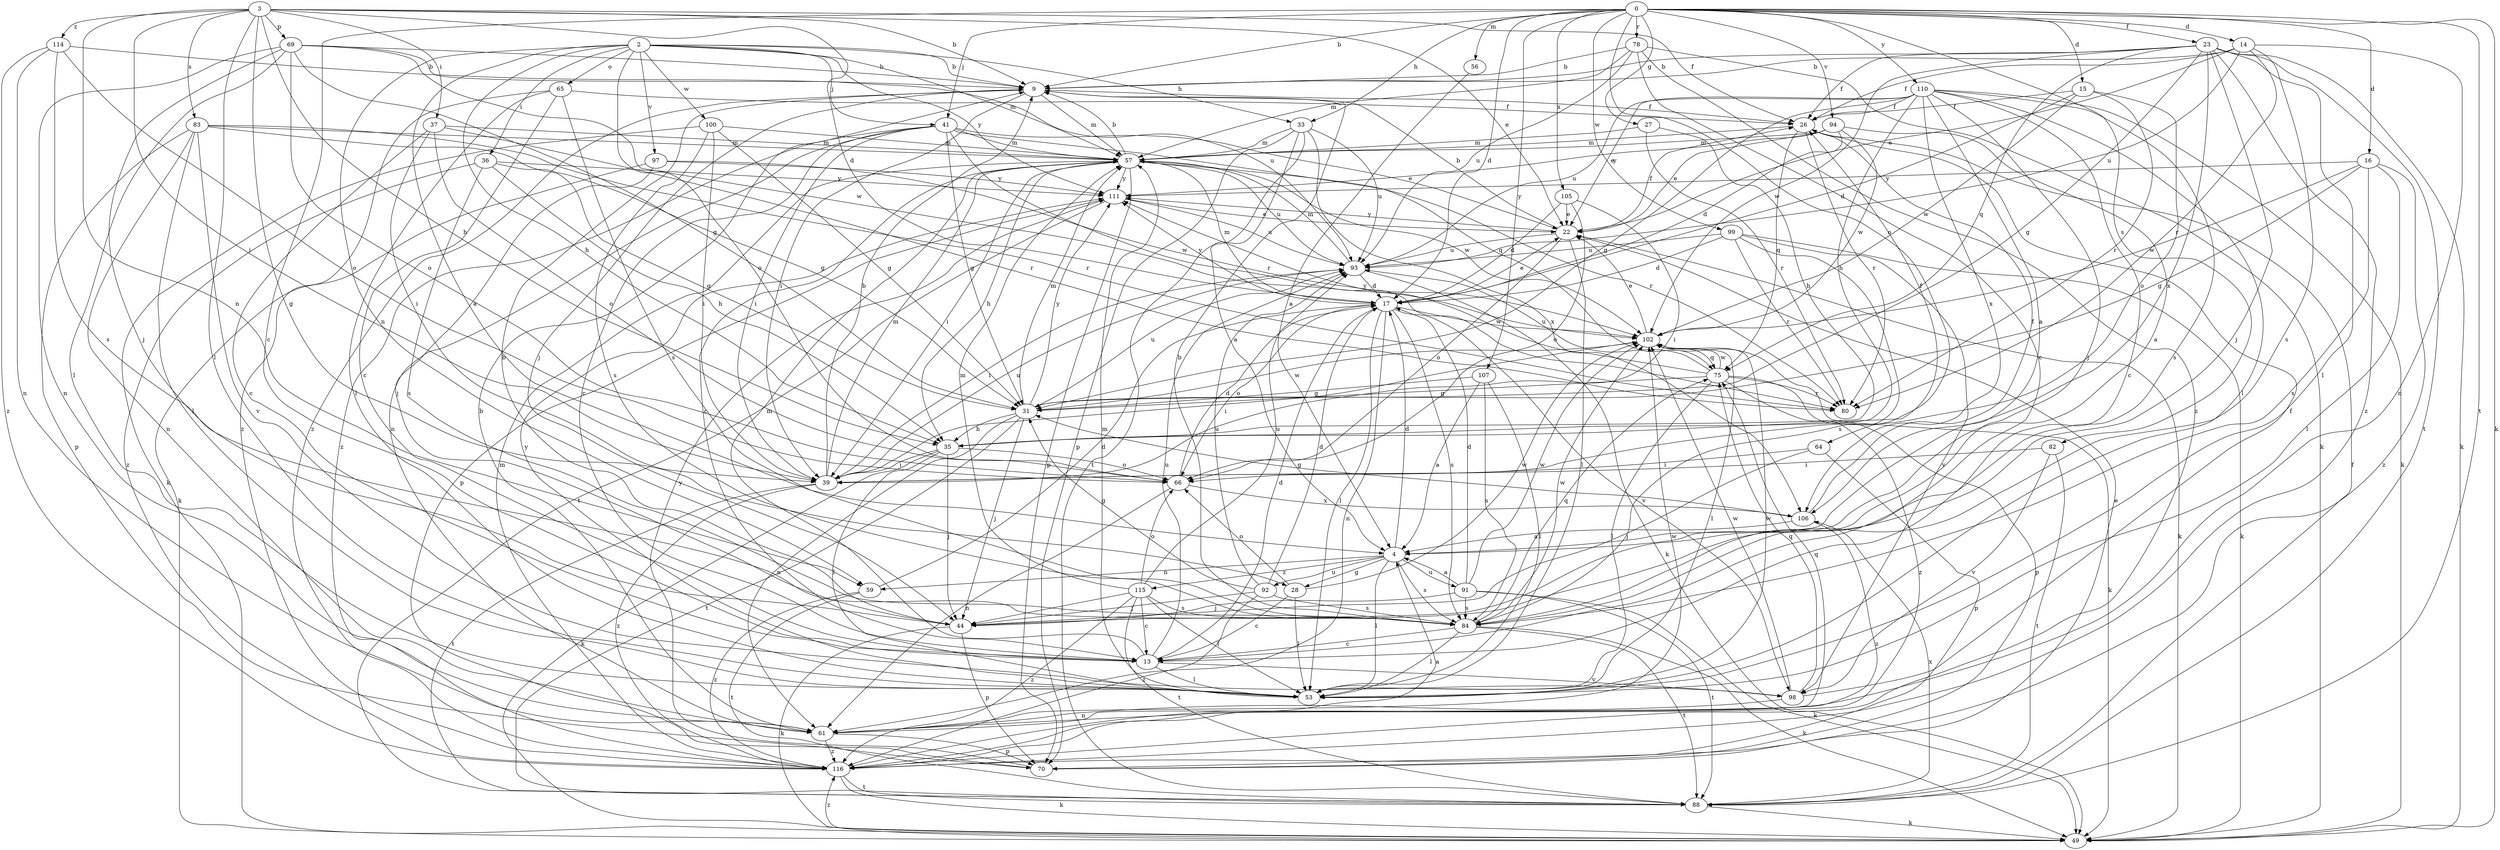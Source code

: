 strict digraph  {
0;
2;
3;
4;
9;
13;
14;
15;
16;
17;
22;
23;
26;
27;
28;
31;
33;
35;
36;
37;
39;
41;
44;
49;
53;
56;
57;
59;
61;
64;
65;
66;
69;
70;
75;
78;
80;
82;
83;
84;
88;
91;
92;
93;
94;
97;
98;
99;
100;
102;
105;
106;
107;
110;
111;
114;
115;
116;
0 -> 9  [label=b];
0 -> 13  [label=c];
0 -> 14  [label=d];
0 -> 15  [label=d];
0 -> 16  [label=d];
0 -> 17  [label=d];
0 -> 23  [label=f];
0 -> 27  [label=g];
0 -> 33  [label=h];
0 -> 41  [label=j];
0 -> 49  [label=k];
0 -> 56  [label=m];
0 -> 64  [label=o];
0 -> 78  [label=r];
0 -> 82  [label=s];
0 -> 88  [label=t];
0 -> 94  [label=v];
0 -> 99  [label=w];
0 -> 105  [label=x];
0 -> 107  [label=y];
0 -> 110  [label=y];
2 -> 4  [label=a];
2 -> 9  [label=b];
2 -> 33  [label=h];
2 -> 35  [label=h];
2 -> 36  [label=i];
2 -> 41  [label=j];
2 -> 57  [label=m];
2 -> 59  [label=n];
2 -> 65  [label=o];
2 -> 66  [label=o];
2 -> 97  [label=v];
2 -> 100  [label=w];
2 -> 111  [label=y];
3 -> 9  [label=b];
3 -> 17  [label=d];
3 -> 22  [label=e];
3 -> 26  [label=f];
3 -> 28  [label=g];
3 -> 35  [label=h];
3 -> 37  [label=i];
3 -> 39  [label=i];
3 -> 53  [label=l];
3 -> 59  [label=n];
3 -> 69  [label=p];
3 -> 83  [label=s];
3 -> 114  [label=z];
4 -> 17  [label=d];
4 -> 28  [label=g];
4 -> 53  [label=l];
4 -> 59  [label=n];
4 -> 84  [label=s];
4 -> 91  [label=u];
4 -> 92  [label=u];
4 -> 115  [label=z];
9 -> 26  [label=f];
9 -> 39  [label=i];
9 -> 44  [label=j];
9 -> 57  [label=m];
9 -> 116  [label=z];
13 -> 17  [label=d];
13 -> 53  [label=l];
13 -> 57  [label=m];
13 -> 93  [label=u];
13 -> 98  [label=v];
14 -> 9  [label=b];
14 -> 22  [label=e];
14 -> 26  [label=f];
14 -> 61  [label=n];
14 -> 80  [label=r];
14 -> 84  [label=s];
14 -> 93  [label=u];
15 -> 17  [label=d];
15 -> 26  [label=f];
15 -> 66  [label=o];
15 -> 80  [label=r];
15 -> 102  [label=w];
16 -> 31  [label=g];
16 -> 53  [label=l];
16 -> 84  [label=s];
16 -> 102  [label=w];
16 -> 111  [label=y];
16 -> 116  [label=z];
17 -> 22  [label=e];
17 -> 53  [label=l];
17 -> 57  [label=m];
17 -> 61  [label=n];
17 -> 66  [label=o];
17 -> 84  [label=s];
17 -> 98  [label=v];
17 -> 102  [label=w];
17 -> 111  [label=y];
22 -> 9  [label=b];
22 -> 26  [label=f];
22 -> 49  [label=k];
22 -> 53  [label=l];
22 -> 66  [label=o];
22 -> 93  [label=u];
22 -> 111  [label=y];
23 -> 9  [label=b];
23 -> 26  [label=f];
23 -> 31  [label=g];
23 -> 44  [label=j];
23 -> 49  [label=k];
23 -> 53  [label=l];
23 -> 75  [label=q];
23 -> 88  [label=t];
23 -> 102  [label=w];
23 -> 106  [label=x];
23 -> 116  [label=z];
26 -> 57  [label=m];
26 -> 75  [label=q];
26 -> 80  [label=r];
27 -> 35  [label=h];
27 -> 57  [label=m];
27 -> 80  [label=r];
28 -> 13  [label=c];
28 -> 53  [label=l];
28 -> 66  [label=o];
28 -> 102  [label=w];
31 -> 35  [label=h];
31 -> 44  [label=j];
31 -> 57  [label=m];
31 -> 61  [label=n];
31 -> 88  [label=t];
31 -> 93  [label=u];
31 -> 102  [label=w];
31 -> 111  [label=y];
33 -> 4  [label=a];
33 -> 57  [label=m];
33 -> 70  [label=p];
33 -> 88  [label=t];
33 -> 93  [label=u];
33 -> 106  [label=x];
35 -> 26  [label=f];
35 -> 39  [label=i];
35 -> 44  [label=j];
35 -> 49  [label=k];
35 -> 53  [label=l];
35 -> 66  [label=o];
36 -> 31  [label=g];
36 -> 35  [label=h];
36 -> 84  [label=s];
36 -> 111  [label=y];
36 -> 116  [label=z];
37 -> 13  [label=c];
37 -> 39  [label=i];
37 -> 57  [label=m];
37 -> 66  [label=o];
37 -> 80  [label=r];
39 -> 9  [label=b];
39 -> 57  [label=m];
39 -> 88  [label=t];
39 -> 93  [label=u];
39 -> 116  [label=z];
41 -> 13  [label=c];
41 -> 22  [label=e];
41 -> 31  [label=g];
41 -> 39  [label=i];
41 -> 57  [label=m];
41 -> 61  [label=n];
41 -> 75  [label=q];
41 -> 80  [label=r];
41 -> 116  [label=z];
44 -> 9  [label=b];
44 -> 49  [label=k];
44 -> 70  [label=p];
49 -> 116  [label=z];
53 -> 57  [label=m];
53 -> 102  [label=w];
53 -> 111  [label=y];
56 -> 4  [label=a];
57 -> 9  [label=b];
57 -> 13  [label=c];
57 -> 35  [label=h];
57 -> 39  [label=i];
57 -> 70  [label=p];
57 -> 80  [label=r];
57 -> 93  [label=u];
57 -> 102  [label=w];
57 -> 111  [label=y];
59 -> 17  [label=d];
59 -> 88  [label=t];
59 -> 116  [label=z];
61 -> 9  [label=b];
61 -> 70  [label=p];
61 -> 75  [label=q];
61 -> 102  [label=w];
61 -> 116  [label=z];
64 -> 39  [label=i];
64 -> 44  [label=j];
64 -> 70  [label=p];
65 -> 13  [label=c];
65 -> 26  [label=f];
65 -> 53  [label=l];
65 -> 84  [label=s];
65 -> 116  [label=z];
66 -> 17  [label=d];
66 -> 61  [label=n];
66 -> 106  [label=x];
69 -> 9  [label=b];
69 -> 31  [label=g];
69 -> 44  [label=j];
69 -> 53  [label=l];
69 -> 61  [label=n];
69 -> 66  [label=o];
69 -> 93  [label=u];
69 -> 102  [label=w];
70 -> 22  [label=e];
70 -> 111  [label=y];
75 -> 31  [label=g];
75 -> 53  [label=l];
75 -> 70  [label=p];
75 -> 80  [label=r];
75 -> 93  [label=u];
75 -> 102  [label=w];
75 -> 111  [label=y];
75 -> 116  [label=z];
78 -> 9  [label=b];
78 -> 13  [label=c];
78 -> 49  [label=k];
78 -> 57  [label=m];
78 -> 93  [label=u];
78 -> 116  [label=z];
82 -> 39  [label=i];
82 -> 88  [label=t];
82 -> 98  [label=v];
83 -> 31  [label=g];
83 -> 53  [label=l];
83 -> 57  [label=m];
83 -> 61  [label=n];
83 -> 70  [label=p];
83 -> 80  [label=r];
83 -> 98  [label=v];
84 -> 9  [label=b];
84 -> 13  [label=c];
84 -> 49  [label=k];
84 -> 53  [label=l];
84 -> 75  [label=q];
84 -> 88  [label=t];
84 -> 102  [label=w];
88 -> 26  [label=f];
88 -> 49  [label=k];
88 -> 106  [label=x];
91 -> 4  [label=a];
91 -> 17  [label=d];
91 -> 44  [label=j];
91 -> 49  [label=k];
91 -> 84  [label=s];
91 -> 88  [label=t];
91 -> 102  [label=w];
92 -> 17  [label=d];
92 -> 31  [label=g];
92 -> 44  [label=j];
92 -> 84  [label=s];
92 -> 93  [label=u];
92 -> 116  [label=z];
93 -> 17  [label=d];
93 -> 39  [label=i];
93 -> 49  [label=k];
93 -> 57  [label=m];
94 -> 4  [label=a];
94 -> 17  [label=d];
94 -> 22  [label=e];
94 -> 57  [label=m];
94 -> 102  [label=w];
94 -> 111  [label=y];
97 -> 44  [label=j];
97 -> 49  [label=k];
97 -> 102  [label=w];
97 -> 111  [label=y];
98 -> 26  [label=f];
98 -> 61  [label=n];
98 -> 75  [label=q];
98 -> 102  [label=w];
99 -> 17  [label=d];
99 -> 49  [label=k];
99 -> 80  [label=r];
99 -> 84  [label=s];
99 -> 93  [label=u];
99 -> 98  [label=v];
100 -> 31  [label=g];
100 -> 39  [label=i];
100 -> 49  [label=k];
100 -> 57  [label=m];
100 -> 84  [label=s];
102 -> 22  [label=e];
102 -> 39  [label=i];
102 -> 49  [label=k];
102 -> 53  [label=l];
102 -> 75  [label=q];
105 -> 17  [label=d];
105 -> 22  [label=e];
105 -> 39  [label=i];
105 -> 66  [label=o];
106 -> 4  [label=a];
106 -> 26  [label=f];
106 -> 31  [label=g];
106 -> 116  [label=z];
107 -> 4  [label=a];
107 -> 31  [label=g];
107 -> 53  [label=l];
107 -> 84  [label=s];
110 -> 4  [label=a];
110 -> 13  [label=c];
110 -> 22  [label=e];
110 -> 26  [label=f];
110 -> 31  [label=g];
110 -> 35  [label=h];
110 -> 44  [label=j];
110 -> 49  [label=k];
110 -> 53  [label=l];
110 -> 84  [label=s];
110 -> 93  [label=u];
110 -> 106  [label=x];
111 -> 22  [label=e];
111 -> 70  [label=p];
111 -> 88  [label=t];
111 -> 93  [label=u];
114 -> 9  [label=b];
114 -> 61  [label=n];
114 -> 66  [label=o];
114 -> 84  [label=s];
114 -> 116  [label=z];
115 -> 13  [label=c];
115 -> 44  [label=j];
115 -> 53  [label=l];
115 -> 57  [label=m];
115 -> 66  [label=o];
115 -> 84  [label=s];
115 -> 88  [label=t];
115 -> 93  [label=u];
115 -> 116  [label=z];
116 -> 4  [label=a];
116 -> 49  [label=k];
116 -> 57  [label=m];
116 -> 88  [label=t];
}
